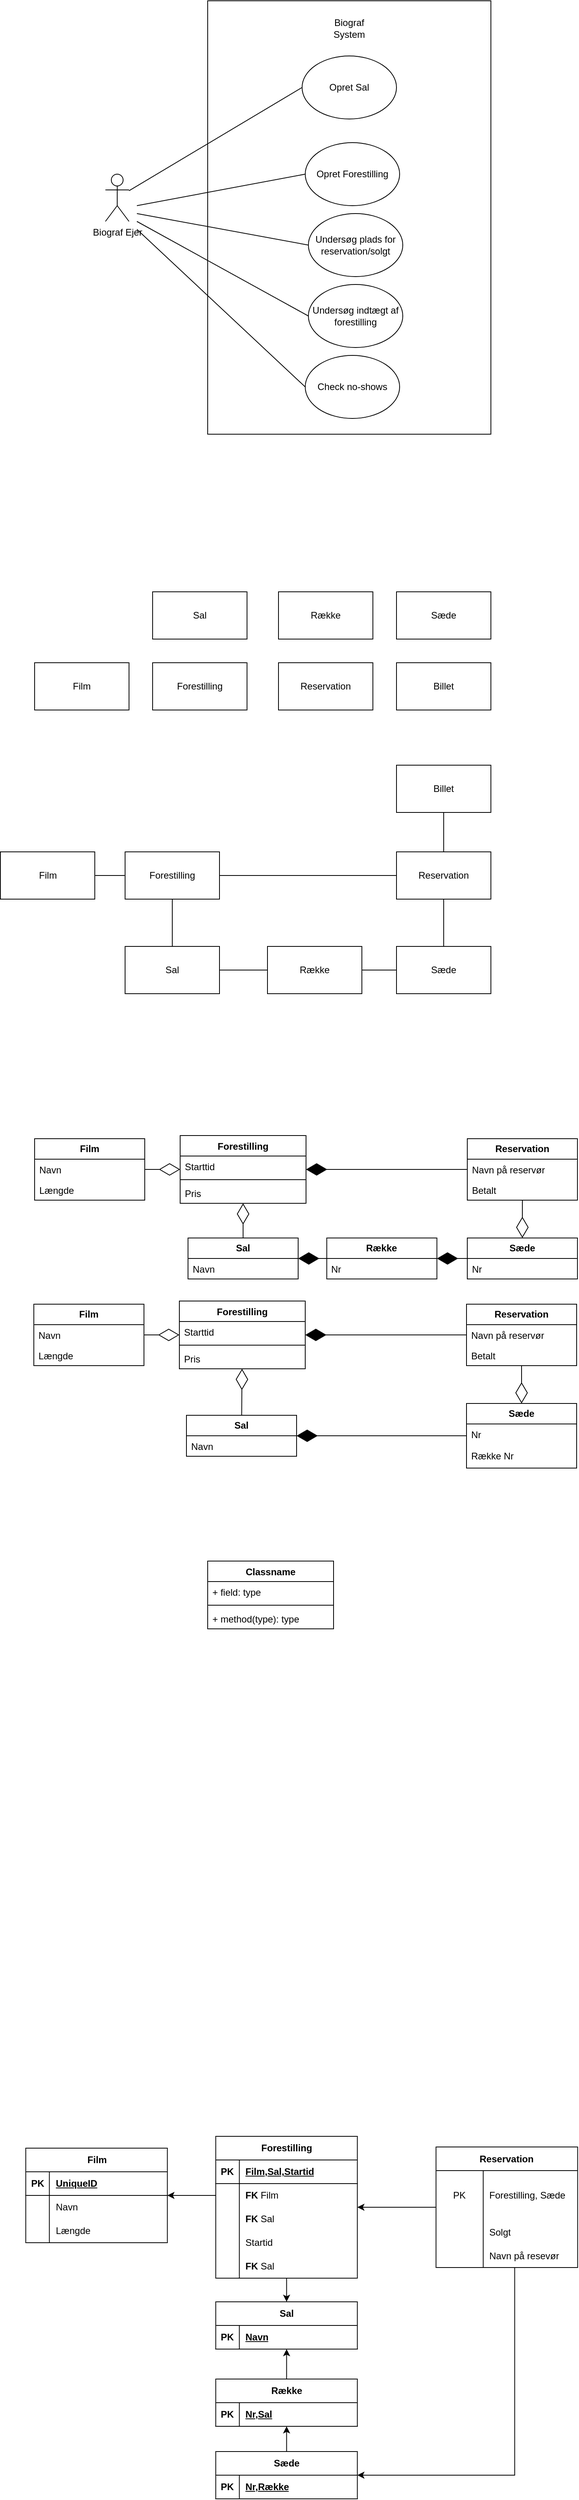 <mxfile version="24.2.5" type="device">
  <diagram name="Page-1" id="oHftcf_uz68O4mcG5Dro">
    <mxGraphModel dx="2074" dy="1230" grid="1" gridSize="10" guides="1" tooltips="1" connect="1" arrows="1" fold="1" page="1" pageScale="1" pageWidth="827" pageHeight="1169" math="0" shadow="0">
      <root>
        <mxCell id="0" />
        <mxCell id="1" parent="0" />
        <mxCell id="9oPGmsGuAc4TyvCCTmej-1" value="" style="rounded=0;whiteSpace=wrap;html=1;fillColor=none;" parent="1" vertex="1">
          <mxGeometry x="290" y="190" width="360" height="550" as="geometry" />
        </mxCell>
        <mxCell id="9oPGmsGuAc4TyvCCTmej-2" value="Biograf Ejer" style="shape=umlActor;verticalLabelPosition=bottom;verticalAlign=top;html=1;outlineConnect=0;" parent="1" vertex="1">
          <mxGeometry x="160" y="410" width="30" height="60" as="geometry" />
        </mxCell>
        <mxCell id="9oPGmsGuAc4TyvCCTmej-3" value="Biograf System" style="text;html=1;align=center;verticalAlign=middle;whiteSpace=wrap;rounded=0;" parent="1" vertex="1">
          <mxGeometry x="440" y="210" width="60" height="30" as="geometry" />
        </mxCell>
        <mxCell id="9oPGmsGuAc4TyvCCTmej-5" value="Opret Sal" style="ellipse;whiteSpace=wrap;html=1;" parent="1" vertex="1">
          <mxGeometry x="410" y="260" width="120" height="80" as="geometry" />
        </mxCell>
        <mxCell id="9oPGmsGuAc4TyvCCTmej-6" value="" style="endArrow=none;html=1;rounded=0;entryX=0;entryY=0.5;entryDx=0;entryDy=0;" parent="1" source="9oPGmsGuAc4TyvCCTmej-2" target="9oPGmsGuAc4TyvCCTmej-5" edge="1">
          <mxGeometry width="50" height="50" relative="1" as="geometry">
            <mxPoint x="220" y="340" as="sourcePoint" />
            <mxPoint x="270" y="290" as="targetPoint" />
          </mxGeometry>
        </mxCell>
        <mxCell id="0TTyDZF8-Pn33Gr3SgQ3-1" value="Opret Forestilling" style="ellipse;whiteSpace=wrap;html=1;" parent="1" vertex="1">
          <mxGeometry x="414" y="370" width="120" height="80" as="geometry" />
        </mxCell>
        <mxCell id="0TTyDZF8-Pn33Gr3SgQ3-2" value="Undersøg plads for reservation/solgt" style="ellipse;whiteSpace=wrap;html=1;" parent="1" vertex="1">
          <mxGeometry x="418" y="460" width="120" height="80" as="geometry" />
        </mxCell>
        <mxCell id="0TTyDZF8-Pn33Gr3SgQ3-3" value="Undersøg indtægt af forestilling" style="ellipse;whiteSpace=wrap;html=1;" parent="1" vertex="1">
          <mxGeometry x="418" y="550" width="120" height="80" as="geometry" />
        </mxCell>
        <mxCell id="0TTyDZF8-Pn33Gr3SgQ3-4" value="Check no-shows" style="ellipse;whiteSpace=wrap;html=1;" parent="1" vertex="1">
          <mxGeometry x="414" y="640" width="120" height="80" as="geometry" />
        </mxCell>
        <mxCell id="0TTyDZF8-Pn33Gr3SgQ3-6" value="" style="endArrow=none;html=1;rounded=0;entryX=0;entryY=0.5;entryDx=0;entryDy=0;" parent="1" target="0TTyDZF8-Pn33Gr3SgQ3-1" edge="1">
          <mxGeometry width="50" height="50" relative="1" as="geometry">
            <mxPoint x="200" y="450" as="sourcePoint" />
            <mxPoint x="330" y="504.5" as="targetPoint" />
          </mxGeometry>
        </mxCell>
        <mxCell id="0TTyDZF8-Pn33Gr3SgQ3-8" value="" style="endArrow=none;html=1;rounded=0;entryX=0;entryY=0.5;entryDx=0;entryDy=0;" parent="1" target="0TTyDZF8-Pn33Gr3SgQ3-3" edge="1">
          <mxGeometry width="50" height="50" relative="1" as="geometry">
            <mxPoint x="200" y="470" as="sourcePoint" />
            <mxPoint x="414" y="670" as="targetPoint" />
          </mxGeometry>
        </mxCell>
        <mxCell id="0TTyDZF8-Pn33Gr3SgQ3-9" value="" style="endArrow=none;html=1;rounded=0;entryX=0;entryY=0.5;entryDx=0;entryDy=0;" parent="1" target="0TTyDZF8-Pn33Gr3SgQ3-4" edge="1">
          <mxGeometry width="50" height="50" relative="1" as="geometry">
            <mxPoint x="200" y="480" as="sourcePoint" />
            <mxPoint x="410" y="750" as="targetPoint" />
          </mxGeometry>
        </mxCell>
        <mxCell id="0TTyDZF8-Pn33Gr3SgQ3-10" value="Sal" style="rounded=0;whiteSpace=wrap;html=1;" parent="1" vertex="1">
          <mxGeometry x="220" y="940" width="120" height="60" as="geometry" />
        </mxCell>
        <mxCell id="0TTyDZF8-Pn33Gr3SgQ3-11" value="Sæde" style="rounded=0;whiteSpace=wrap;html=1;" parent="1" vertex="1">
          <mxGeometry x="530" y="940" width="120" height="60" as="geometry" />
        </mxCell>
        <mxCell id="0TTyDZF8-Pn33Gr3SgQ3-12" value="Forestilling" style="rounded=0;whiteSpace=wrap;html=1;" parent="1" vertex="1">
          <mxGeometry x="220" y="1030" width="120" height="60" as="geometry" />
        </mxCell>
        <mxCell id="0TTyDZF8-Pn33Gr3SgQ3-13" value="Reservation" style="rounded=0;whiteSpace=wrap;html=1;" parent="1" vertex="1">
          <mxGeometry x="380" y="1030" width="120" height="60" as="geometry" />
        </mxCell>
        <mxCell id="0TTyDZF8-Pn33Gr3SgQ3-27" style="edgeStyle=orthogonalEdgeStyle;rounded=0;orthogonalLoop=1;jettySize=auto;html=1;endArrow=none;endFill=0;" parent="1" source="0TTyDZF8-Pn33Gr3SgQ3-15" target="0TTyDZF8-Pn33Gr3SgQ3-25" edge="1">
          <mxGeometry relative="1" as="geometry" />
        </mxCell>
        <mxCell id="0TTyDZF8-Pn33Gr3SgQ3-15" value="Sal" style="rounded=0;whiteSpace=wrap;html=1;strokeColor=default;" parent="1" vertex="1">
          <mxGeometry x="185" y="1390" width="120" height="60" as="geometry" />
        </mxCell>
        <mxCell id="0TTyDZF8-Pn33Gr3SgQ3-16" value="Sæde" style="rounded=0;whiteSpace=wrap;html=1;" parent="1" vertex="1">
          <mxGeometry x="530" y="1390" width="120" height="60" as="geometry" />
        </mxCell>
        <mxCell id="0TTyDZF8-Pn33Gr3SgQ3-24" style="edgeStyle=orthogonalEdgeStyle;rounded=0;orthogonalLoop=1;jettySize=auto;html=1;endArrow=none;endFill=0;" parent="1" source="0TTyDZF8-Pn33Gr3SgQ3-17" target="0TTyDZF8-Pn33Gr3SgQ3-15" edge="1">
          <mxGeometry relative="1" as="geometry" />
        </mxCell>
        <mxCell id="0TTyDZF8-Pn33Gr3SgQ3-17" value="Forestilling" style="rounded=0;whiteSpace=wrap;html=1;" parent="1" vertex="1">
          <mxGeometry x="185" y="1270" width="120" height="60" as="geometry" />
        </mxCell>
        <mxCell id="0TTyDZF8-Pn33Gr3SgQ3-22" style="edgeStyle=orthogonalEdgeStyle;rounded=0;orthogonalLoop=1;jettySize=auto;html=1;endArrow=none;endFill=0;" parent="1" source="0TTyDZF8-Pn33Gr3SgQ3-18" target="0TTyDZF8-Pn33Gr3SgQ3-16" edge="1">
          <mxGeometry relative="1" as="geometry" />
        </mxCell>
        <mxCell id="0TTyDZF8-Pn33Gr3SgQ3-23" style="edgeStyle=orthogonalEdgeStyle;rounded=0;orthogonalLoop=1;jettySize=auto;html=1;endArrow=none;endFill=0;" parent="1" source="0TTyDZF8-Pn33Gr3SgQ3-18" target="0TTyDZF8-Pn33Gr3SgQ3-17" edge="1">
          <mxGeometry relative="1" as="geometry" />
        </mxCell>
        <mxCell id="0TTyDZF8-Pn33Gr3SgQ3-18" value="Reservation" style="rounded=0;whiteSpace=wrap;html=1;" parent="1" vertex="1">
          <mxGeometry x="530" y="1270" width="120" height="60" as="geometry" />
        </mxCell>
        <mxCell id="0TTyDZF8-Pn33Gr3SgQ3-29" style="edgeStyle=orthogonalEdgeStyle;rounded=0;orthogonalLoop=1;jettySize=auto;html=1;endArrow=none;endFill=0;" parent="1" source="0TTyDZF8-Pn33Gr3SgQ3-19" target="0TTyDZF8-Pn33Gr3SgQ3-18" edge="1">
          <mxGeometry relative="1" as="geometry" />
        </mxCell>
        <mxCell id="0TTyDZF8-Pn33Gr3SgQ3-19" value="Billet" style="rounded=0;whiteSpace=wrap;html=1;" parent="1" vertex="1">
          <mxGeometry x="530" y="1160" width="120" height="60" as="geometry" />
        </mxCell>
        <mxCell id="0TTyDZF8-Pn33Gr3SgQ3-28" style="edgeStyle=orthogonalEdgeStyle;rounded=0;orthogonalLoop=1;jettySize=auto;html=1;entryX=0;entryY=0.5;entryDx=0;entryDy=0;endArrow=none;endFill=0;" parent="1" source="0TTyDZF8-Pn33Gr3SgQ3-25" target="0TTyDZF8-Pn33Gr3SgQ3-16" edge="1">
          <mxGeometry relative="1" as="geometry" />
        </mxCell>
        <mxCell id="0TTyDZF8-Pn33Gr3SgQ3-25" value="Række" style="rounded=0;whiteSpace=wrap;html=1;" parent="1" vertex="1">
          <mxGeometry x="366" y="1390" width="120" height="60" as="geometry" />
        </mxCell>
        <mxCell id="0TTyDZF8-Pn33Gr3SgQ3-30" value="Række" style="rounded=0;whiteSpace=wrap;html=1;" parent="1" vertex="1">
          <mxGeometry x="380" y="940" width="120" height="60" as="geometry" />
        </mxCell>
        <mxCell id="0TTyDZF8-Pn33Gr3SgQ3-47" value="" style="endArrow=none;html=1;rounded=0;entryX=0;entryY=0.5;entryDx=0;entryDy=0;" parent="1" target="0TTyDZF8-Pn33Gr3SgQ3-2" edge="1">
          <mxGeometry width="50" height="50" relative="1" as="geometry">
            <mxPoint x="200" y="460" as="sourcePoint" />
            <mxPoint x="290" y="630" as="targetPoint" />
          </mxGeometry>
        </mxCell>
        <mxCell id="0TTyDZF8-Pn33Gr3SgQ3-49" style="edgeStyle=orthogonalEdgeStyle;rounded=0;orthogonalLoop=1;jettySize=auto;html=1;endArrow=none;endFill=0;" parent="1" source="0TTyDZF8-Pn33Gr3SgQ3-48" target="0TTyDZF8-Pn33Gr3SgQ3-17" edge="1">
          <mxGeometry relative="1" as="geometry" />
        </mxCell>
        <mxCell id="0TTyDZF8-Pn33Gr3SgQ3-48" value="Film" style="rounded=0;whiteSpace=wrap;html=1;" parent="1" vertex="1">
          <mxGeometry x="26.5" y="1270" width="120" height="60" as="geometry" />
        </mxCell>
        <mxCell id="0TTyDZF8-Pn33Gr3SgQ3-52" value="Film" style="shape=table;startSize=30;container=1;collapsible=1;childLayout=tableLayout;fixedRows=1;rowLines=0;fontStyle=1;align=center;resizeLast=1;html=1;" parent="1" vertex="1">
          <mxGeometry x="58.75" y="2915" width="180" height="120" as="geometry" />
        </mxCell>
        <mxCell id="0TTyDZF8-Pn33Gr3SgQ3-53" value="" style="shape=tableRow;horizontal=0;startSize=0;swimlaneHead=0;swimlaneBody=0;fillColor=none;collapsible=0;dropTarget=0;points=[[0,0.5],[1,0.5]];portConstraint=eastwest;top=0;left=0;right=0;bottom=1;" parent="0TTyDZF8-Pn33Gr3SgQ3-52" vertex="1">
          <mxGeometry y="30" width="180" height="30" as="geometry" />
        </mxCell>
        <mxCell id="0TTyDZF8-Pn33Gr3SgQ3-54" value="PK" style="shape=partialRectangle;connectable=0;fillColor=none;top=0;left=0;bottom=0;right=0;fontStyle=1;overflow=hidden;whiteSpace=wrap;html=1;" parent="0TTyDZF8-Pn33Gr3SgQ3-53" vertex="1">
          <mxGeometry width="30" height="30" as="geometry">
            <mxRectangle width="30" height="30" as="alternateBounds" />
          </mxGeometry>
        </mxCell>
        <mxCell id="0TTyDZF8-Pn33Gr3SgQ3-55" value="UniqueID" style="shape=partialRectangle;connectable=0;fillColor=none;top=0;left=0;bottom=0;right=0;align=left;spacingLeft=6;fontStyle=5;overflow=hidden;whiteSpace=wrap;html=1;" parent="0TTyDZF8-Pn33Gr3SgQ3-53" vertex="1">
          <mxGeometry x="30" width="150" height="30" as="geometry">
            <mxRectangle width="150" height="30" as="alternateBounds" />
          </mxGeometry>
        </mxCell>
        <mxCell id="0TTyDZF8-Pn33Gr3SgQ3-56" value="" style="shape=tableRow;horizontal=0;startSize=0;swimlaneHead=0;swimlaneBody=0;fillColor=none;collapsible=0;dropTarget=0;points=[[0,0.5],[1,0.5]];portConstraint=eastwest;top=0;left=0;right=0;bottom=0;" parent="0TTyDZF8-Pn33Gr3SgQ3-52" vertex="1">
          <mxGeometry y="60" width="180" height="30" as="geometry" />
        </mxCell>
        <mxCell id="0TTyDZF8-Pn33Gr3SgQ3-57" value="" style="shape=partialRectangle;connectable=0;fillColor=none;top=0;left=0;bottom=0;right=0;editable=1;overflow=hidden;whiteSpace=wrap;html=1;" parent="0TTyDZF8-Pn33Gr3SgQ3-56" vertex="1">
          <mxGeometry width="30" height="30" as="geometry">
            <mxRectangle width="30" height="30" as="alternateBounds" />
          </mxGeometry>
        </mxCell>
        <mxCell id="0TTyDZF8-Pn33Gr3SgQ3-58" value="Navn" style="shape=partialRectangle;connectable=0;fillColor=none;top=0;left=0;bottom=0;right=0;align=left;spacingLeft=6;overflow=hidden;whiteSpace=wrap;html=1;" parent="0TTyDZF8-Pn33Gr3SgQ3-56" vertex="1">
          <mxGeometry x="30" width="150" height="30" as="geometry">
            <mxRectangle width="150" height="30" as="alternateBounds" />
          </mxGeometry>
        </mxCell>
        <mxCell id="0TTyDZF8-Pn33Gr3SgQ3-59" value="" style="shape=tableRow;horizontal=0;startSize=0;swimlaneHead=0;swimlaneBody=0;fillColor=none;collapsible=0;dropTarget=0;points=[[0,0.5],[1,0.5]];portConstraint=eastwest;top=0;left=0;right=0;bottom=0;" parent="0TTyDZF8-Pn33Gr3SgQ3-52" vertex="1">
          <mxGeometry y="90" width="180" height="30" as="geometry" />
        </mxCell>
        <mxCell id="0TTyDZF8-Pn33Gr3SgQ3-60" value="" style="shape=partialRectangle;connectable=0;fillColor=none;top=0;left=0;bottom=0;right=0;editable=1;overflow=hidden;whiteSpace=wrap;html=1;" parent="0TTyDZF8-Pn33Gr3SgQ3-59" vertex="1">
          <mxGeometry width="30" height="30" as="geometry">
            <mxRectangle width="30" height="30" as="alternateBounds" />
          </mxGeometry>
        </mxCell>
        <mxCell id="0TTyDZF8-Pn33Gr3SgQ3-61" value="Længde" style="shape=partialRectangle;connectable=0;fillColor=none;top=0;left=0;bottom=0;right=0;align=left;spacingLeft=6;overflow=hidden;whiteSpace=wrap;html=1;" parent="0TTyDZF8-Pn33Gr3SgQ3-59" vertex="1">
          <mxGeometry x="30" width="150" height="30" as="geometry">
            <mxRectangle width="150" height="30" as="alternateBounds" />
          </mxGeometry>
        </mxCell>
        <mxCell id="0TTyDZF8-Pn33Gr3SgQ3-168" style="edgeStyle=orthogonalEdgeStyle;rounded=0;orthogonalLoop=1;jettySize=auto;html=1;" parent="1" source="0TTyDZF8-Pn33Gr3SgQ3-78" target="0TTyDZF8-Pn33Gr3SgQ3-144" edge="1">
          <mxGeometry relative="1" as="geometry" />
        </mxCell>
        <mxCell id="0TTyDZF8-Pn33Gr3SgQ3-78" value="Forestilling" style="shape=table;startSize=30;container=1;collapsible=1;childLayout=tableLayout;fixedRows=1;rowLines=0;fontStyle=1;align=center;resizeLast=1;html=1;" parent="1" vertex="1">
          <mxGeometry x="300.25" y="2900" width="180" height="180" as="geometry" />
        </mxCell>
        <mxCell id="0TTyDZF8-Pn33Gr3SgQ3-79" value="" style="shape=tableRow;horizontal=0;startSize=0;swimlaneHead=0;swimlaneBody=0;fillColor=none;collapsible=0;dropTarget=0;points=[[0,0.5],[1,0.5]];portConstraint=eastwest;top=0;left=0;right=0;bottom=1;" parent="0TTyDZF8-Pn33Gr3SgQ3-78" vertex="1">
          <mxGeometry y="30" width="180" height="30" as="geometry" />
        </mxCell>
        <mxCell id="0TTyDZF8-Pn33Gr3SgQ3-80" value="PK" style="shape=partialRectangle;connectable=0;fillColor=none;top=0;left=0;bottom=0;right=0;fontStyle=1;overflow=hidden;whiteSpace=wrap;html=1;" parent="0TTyDZF8-Pn33Gr3SgQ3-79" vertex="1">
          <mxGeometry width="30" height="30" as="geometry">
            <mxRectangle width="30" height="30" as="alternateBounds" />
          </mxGeometry>
        </mxCell>
        <mxCell id="0TTyDZF8-Pn33Gr3SgQ3-81" value="Film,Sal,Startid" style="shape=partialRectangle;connectable=0;fillColor=none;top=0;left=0;bottom=0;right=0;align=left;spacingLeft=6;fontStyle=5;overflow=hidden;whiteSpace=wrap;html=1;" parent="0TTyDZF8-Pn33Gr3SgQ3-79" vertex="1">
          <mxGeometry x="30" width="150" height="30" as="geometry">
            <mxRectangle width="150" height="30" as="alternateBounds" />
          </mxGeometry>
        </mxCell>
        <mxCell id="0TTyDZF8-Pn33Gr3SgQ3-82" value="" style="shape=tableRow;horizontal=0;startSize=0;swimlaneHead=0;swimlaneBody=0;fillColor=none;collapsible=0;dropTarget=0;points=[[0,0.5],[1,0.5]];portConstraint=eastwest;top=0;left=0;right=0;bottom=0;" parent="0TTyDZF8-Pn33Gr3SgQ3-78" vertex="1">
          <mxGeometry y="60" width="180" height="30" as="geometry" />
        </mxCell>
        <mxCell id="0TTyDZF8-Pn33Gr3SgQ3-83" value="" style="shape=partialRectangle;connectable=0;fillColor=none;top=0;left=0;bottom=0;right=0;editable=1;overflow=hidden;whiteSpace=wrap;html=1;" parent="0TTyDZF8-Pn33Gr3SgQ3-82" vertex="1">
          <mxGeometry width="30" height="30" as="geometry">
            <mxRectangle width="30" height="30" as="alternateBounds" />
          </mxGeometry>
        </mxCell>
        <mxCell id="0TTyDZF8-Pn33Gr3SgQ3-84" value="&lt;b&gt;FK&amp;nbsp;&lt;/b&gt;Film" style="shape=partialRectangle;connectable=0;fillColor=none;top=0;left=0;bottom=0;right=0;align=left;spacingLeft=6;overflow=hidden;whiteSpace=wrap;html=1;" parent="0TTyDZF8-Pn33Gr3SgQ3-82" vertex="1">
          <mxGeometry x="30" width="150" height="30" as="geometry">
            <mxRectangle width="150" height="30" as="alternateBounds" />
          </mxGeometry>
        </mxCell>
        <mxCell id="0TTyDZF8-Pn33Gr3SgQ3-85" value="" style="shape=tableRow;horizontal=0;startSize=0;swimlaneHead=0;swimlaneBody=0;fillColor=none;collapsible=0;dropTarget=0;points=[[0,0.5],[1,0.5]];portConstraint=eastwest;top=0;left=0;right=0;bottom=0;" parent="0TTyDZF8-Pn33Gr3SgQ3-78" vertex="1">
          <mxGeometry y="90" width="180" height="30" as="geometry" />
        </mxCell>
        <mxCell id="0TTyDZF8-Pn33Gr3SgQ3-86" value="" style="shape=partialRectangle;connectable=0;fillColor=none;top=0;left=0;bottom=0;right=0;editable=1;overflow=hidden;whiteSpace=wrap;html=1;" parent="0TTyDZF8-Pn33Gr3SgQ3-85" vertex="1">
          <mxGeometry width="30" height="30" as="geometry">
            <mxRectangle width="30" height="30" as="alternateBounds" />
          </mxGeometry>
        </mxCell>
        <mxCell id="0TTyDZF8-Pn33Gr3SgQ3-87" value="&lt;b&gt;FK&lt;/b&gt; Sal" style="shape=partialRectangle;connectable=0;fillColor=none;top=0;left=0;bottom=0;right=0;align=left;spacingLeft=6;overflow=hidden;whiteSpace=wrap;html=1;" parent="0TTyDZF8-Pn33Gr3SgQ3-85" vertex="1">
          <mxGeometry x="30" width="150" height="30" as="geometry">
            <mxRectangle width="150" height="30" as="alternateBounds" />
          </mxGeometry>
        </mxCell>
        <mxCell id="0TTyDZF8-Pn33Gr3SgQ3-88" value="" style="shape=tableRow;horizontal=0;startSize=0;swimlaneHead=0;swimlaneBody=0;fillColor=none;collapsible=0;dropTarget=0;points=[[0,0.5],[1,0.5]];portConstraint=eastwest;top=0;left=0;right=0;bottom=0;" parent="0TTyDZF8-Pn33Gr3SgQ3-78" vertex="1">
          <mxGeometry y="120" width="180" height="30" as="geometry" />
        </mxCell>
        <mxCell id="0TTyDZF8-Pn33Gr3SgQ3-89" value="" style="shape=partialRectangle;connectable=0;fillColor=none;top=0;left=0;bottom=0;right=0;editable=1;overflow=hidden;whiteSpace=wrap;html=1;" parent="0TTyDZF8-Pn33Gr3SgQ3-88" vertex="1">
          <mxGeometry width="30" height="30" as="geometry">
            <mxRectangle width="30" height="30" as="alternateBounds" />
          </mxGeometry>
        </mxCell>
        <mxCell id="0TTyDZF8-Pn33Gr3SgQ3-90" value="Startid" style="shape=partialRectangle;connectable=0;fillColor=none;top=0;left=0;bottom=0;right=0;align=left;spacingLeft=6;overflow=hidden;whiteSpace=wrap;html=1;" parent="0TTyDZF8-Pn33Gr3SgQ3-88" vertex="1">
          <mxGeometry x="30" width="150" height="30" as="geometry">
            <mxRectangle width="150" height="30" as="alternateBounds" />
          </mxGeometry>
        </mxCell>
        <mxCell id="0TTyDZF8-Pn33Gr3SgQ3-180" value="" style="shape=tableRow;horizontal=0;startSize=0;swimlaneHead=0;swimlaneBody=0;fillColor=none;collapsible=0;dropTarget=0;points=[[0,0.5],[1,0.5]];portConstraint=eastwest;top=0;left=0;right=0;bottom=0;" parent="0TTyDZF8-Pn33Gr3SgQ3-78" vertex="1">
          <mxGeometry y="150" width="180" height="30" as="geometry" />
        </mxCell>
        <mxCell id="0TTyDZF8-Pn33Gr3SgQ3-181" value="" style="shape=partialRectangle;connectable=0;fillColor=none;top=0;left=0;bottom=0;right=0;editable=1;overflow=hidden;whiteSpace=wrap;html=1;" parent="0TTyDZF8-Pn33Gr3SgQ3-180" vertex="1">
          <mxGeometry width="30" height="30" as="geometry">
            <mxRectangle width="30" height="30" as="alternateBounds" />
          </mxGeometry>
        </mxCell>
        <mxCell id="0TTyDZF8-Pn33Gr3SgQ3-182" value="&lt;b&gt;FK&lt;/b&gt; Sal" style="shape=partialRectangle;connectable=0;fillColor=none;top=0;left=0;bottom=0;right=0;align=left;spacingLeft=6;overflow=hidden;whiteSpace=wrap;html=1;" parent="0TTyDZF8-Pn33Gr3SgQ3-180" vertex="1">
          <mxGeometry x="30" width="150" height="30" as="geometry">
            <mxRectangle width="150" height="30" as="alternateBounds" />
          </mxGeometry>
        </mxCell>
        <mxCell id="0TTyDZF8-Pn33Gr3SgQ3-91" style="edgeStyle=orthogonalEdgeStyle;rounded=0;orthogonalLoop=1;jettySize=auto;html=1;" parent="1" source="0TTyDZF8-Pn33Gr3SgQ3-82" target="0TTyDZF8-Pn33Gr3SgQ3-52" edge="1">
          <mxGeometry relative="1" as="geometry" />
        </mxCell>
        <mxCell id="0TTyDZF8-Pn33Gr3SgQ3-166" style="edgeStyle=orthogonalEdgeStyle;rounded=0;orthogonalLoop=1;jettySize=auto;html=1;" parent="1" source="0TTyDZF8-Pn33Gr3SgQ3-105" target="0TTyDZF8-Pn33Gr3SgQ3-78" edge="1">
          <mxGeometry relative="1" as="geometry" />
        </mxCell>
        <mxCell id="0TTyDZF8-Pn33Gr3SgQ3-169" style="edgeStyle=orthogonalEdgeStyle;rounded=0;orthogonalLoop=1;jettySize=auto;html=1;" parent="1" source="0TTyDZF8-Pn33Gr3SgQ3-105" target="0TTyDZF8-Pn33Gr3SgQ3-158" edge="1">
          <mxGeometry relative="1" as="geometry">
            <Array as="points">
              <mxPoint x="680.25" y="3330" />
            </Array>
          </mxGeometry>
        </mxCell>
        <mxCell id="0TTyDZF8-Pn33Gr3SgQ3-105" value="Reservation" style="shape=table;startSize=30;container=1;collapsible=1;childLayout=tableLayout;fixedRows=1;rowLines=0;fontStyle=1;align=center;resizeLast=1;html=1;whiteSpace=wrap;" parent="1" vertex="1">
          <mxGeometry x="580.25" y="2913.5" width="180" height="153" as="geometry" />
        </mxCell>
        <mxCell id="0TTyDZF8-Pn33Gr3SgQ3-112" value="" style="shape=tableRow;horizontal=0;startSize=0;swimlaneHead=0;swimlaneBody=0;fillColor=none;collapsible=0;dropTarget=0;points=[[0,0.5],[1,0.5]];portConstraint=eastwest;top=0;left=0;right=0;bottom=0;html=1;" parent="0TTyDZF8-Pn33Gr3SgQ3-105" vertex="1">
          <mxGeometry y="30" width="180" height="63" as="geometry" />
        </mxCell>
        <mxCell id="0TTyDZF8-Pn33Gr3SgQ3-113" value="PK" style="shape=partialRectangle;connectable=0;fillColor=none;top=0;left=0;bottom=0;right=0;editable=1;overflow=hidden;html=1;whiteSpace=wrap;" parent="0TTyDZF8-Pn33Gr3SgQ3-112" vertex="1">
          <mxGeometry width="60" height="63" as="geometry">
            <mxRectangle width="60" height="63" as="alternateBounds" />
          </mxGeometry>
        </mxCell>
        <mxCell id="0TTyDZF8-Pn33Gr3SgQ3-114" value="Forestilling, Sæde" style="shape=partialRectangle;connectable=0;fillColor=none;top=0;left=0;bottom=0;right=0;align=left;spacingLeft=6;overflow=hidden;html=1;whiteSpace=wrap;" parent="0TTyDZF8-Pn33Gr3SgQ3-112" vertex="1">
          <mxGeometry x="60" width="120" height="63" as="geometry">
            <mxRectangle width="120" height="63" as="alternateBounds" />
          </mxGeometry>
        </mxCell>
        <mxCell id="0TTyDZF8-Pn33Gr3SgQ3-183" value="" style="shape=tableRow;horizontal=0;startSize=0;swimlaneHead=0;swimlaneBody=0;fillColor=none;collapsible=0;dropTarget=0;points=[[0,0.5],[1,0.5]];portConstraint=eastwest;top=0;left=0;right=0;bottom=0;html=1;" parent="0TTyDZF8-Pn33Gr3SgQ3-105" vertex="1">
          <mxGeometry y="93" width="180" height="30" as="geometry" />
        </mxCell>
        <mxCell id="0TTyDZF8-Pn33Gr3SgQ3-184" value="" style="shape=partialRectangle;connectable=0;fillColor=none;top=0;left=0;bottom=0;right=0;editable=1;overflow=hidden;html=1;whiteSpace=wrap;" parent="0TTyDZF8-Pn33Gr3SgQ3-183" vertex="1">
          <mxGeometry width="60" height="30" as="geometry">
            <mxRectangle width="60" height="30" as="alternateBounds" />
          </mxGeometry>
        </mxCell>
        <mxCell id="0TTyDZF8-Pn33Gr3SgQ3-185" value="Solgt" style="shape=partialRectangle;connectable=0;fillColor=none;top=0;left=0;bottom=0;right=0;align=left;spacingLeft=6;overflow=hidden;html=1;whiteSpace=wrap;" parent="0TTyDZF8-Pn33Gr3SgQ3-183" vertex="1">
          <mxGeometry x="60" width="120" height="30" as="geometry">
            <mxRectangle width="120" height="30" as="alternateBounds" />
          </mxGeometry>
        </mxCell>
        <mxCell id="0TTyDZF8-Pn33Gr3SgQ3-186" value="" style="shape=tableRow;horizontal=0;startSize=0;swimlaneHead=0;swimlaneBody=0;fillColor=none;collapsible=0;dropTarget=0;points=[[0,0.5],[1,0.5]];portConstraint=eastwest;top=0;left=0;right=0;bottom=0;html=1;" parent="0TTyDZF8-Pn33Gr3SgQ3-105" vertex="1">
          <mxGeometry y="123" width="180" height="30" as="geometry" />
        </mxCell>
        <mxCell id="0TTyDZF8-Pn33Gr3SgQ3-187" value="" style="shape=partialRectangle;connectable=0;fillColor=none;top=0;left=0;bottom=0;right=0;editable=1;overflow=hidden;html=1;whiteSpace=wrap;" parent="0TTyDZF8-Pn33Gr3SgQ3-186" vertex="1">
          <mxGeometry width="60" height="30" as="geometry">
            <mxRectangle width="60" height="30" as="alternateBounds" />
          </mxGeometry>
        </mxCell>
        <mxCell id="0TTyDZF8-Pn33Gr3SgQ3-188" value="Navn på resevør" style="shape=partialRectangle;connectable=0;fillColor=none;top=0;left=0;bottom=0;right=0;align=left;spacingLeft=6;overflow=hidden;html=1;whiteSpace=wrap;" parent="0TTyDZF8-Pn33Gr3SgQ3-186" vertex="1">
          <mxGeometry x="60" width="120" height="30" as="geometry">
            <mxRectangle width="120" height="30" as="alternateBounds" />
          </mxGeometry>
        </mxCell>
        <mxCell id="0TTyDZF8-Pn33Gr3SgQ3-144" value="Sal" style="shape=table;startSize=30;container=1;collapsible=1;childLayout=tableLayout;fixedRows=1;rowLines=0;fontStyle=1;align=center;resizeLast=1;html=1;" parent="1" vertex="1">
          <mxGeometry x="300.25" y="3110" width="180" height="60" as="geometry" />
        </mxCell>
        <mxCell id="0TTyDZF8-Pn33Gr3SgQ3-145" value="" style="shape=tableRow;horizontal=0;startSize=0;swimlaneHead=0;swimlaneBody=0;fillColor=none;collapsible=0;dropTarget=0;points=[[0,0.5],[1,0.5]];portConstraint=eastwest;top=0;left=0;right=0;bottom=1;" parent="0TTyDZF8-Pn33Gr3SgQ3-144" vertex="1">
          <mxGeometry y="30" width="180" height="30" as="geometry" />
        </mxCell>
        <mxCell id="0TTyDZF8-Pn33Gr3SgQ3-146" value="PK" style="shape=partialRectangle;connectable=0;fillColor=none;top=0;left=0;bottom=0;right=0;fontStyle=1;overflow=hidden;whiteSpace=wrap;html=1;" parent="0TTyDZF8-Pn33Gr3SgQ3-145" vertex="1">
          <mxGeometry width="30" height="30" as="geometry">
            <mxRectangle width="30" height="30" as="alternateBounds" />
          </mxGeometry>
        </mxCell>
        <mxCell id="0TTyDZF8-Pn33Gr3SgQ3-147" value="Navn" style="shape=partialRectangle;connectable=0;fillColor=none;top=0;left=0;bottom=0;right=0;align=left;spacingLeft=6;fontStyle=5;overflow=hidden;whiteSpace=wrap;html=1;" parent="0TTyDZF8-Pn33Gr3SgQ3-145" vertex="1">
          <mxGeometry x="30" width="150" height="30" as="geometry">
            <mxRectangle width="150" height="30" as="alternateBounds" />
          </mxGeometry>
        </mxCell>
        <mxCell id="0TTyDZF8-Pn33Gr3SgQ3-178" style="edgeStyle=orthogonalEdgeStyle;rounded=0;orthogonalLoop=1;jettySize=auto;html=1;" parent="1" source="0TTyDZF8-Pn33Gr3SgQ3-154" target="0TTyDZF8-Pn33Gr3SgQ3-144" edge="1">
          <mxGeometry relative="1" as="geometry" />
        </mxCell>
        <mxCell id="0TTyDZF8-Pn33Gr3SgQ3-154" value="Række" style="shape=table;startSize=30;container=1;collapsible=1;childLayout=tableLayout;fixedRows=1;rowLines=0;fontStyle=1;align=center;resizeLast=1;html=1;" parent="1" vertex="1">
          <mxGeometry x="300.25" y="3208" width="180" height="60" as="geometry" />
        </mxCell>
        <mxCell id="0TTyDZF8-Pn33Gr3SgQ3-155" value="" style="shape=tableRow;horizontal=0;startSize=0;swimlaneHead=0;swimlaneBody=0;fillColor=none;collapsible=0;dropTarget=0;points=[[0,0.5],[1,0.5]];portConstraint=eastwest;top=0;left=0;right=0;bottom=1;" parent="0TTyDZF8-Pn33Gr3SgQ3-154" vertex="1">
          <mxGeometry y="30" width="180" height="30" as="geometry" />
        </mxCell>
        <mxCell id="0TTyDZF8-Pn33Gr3SgQ3-156" value="PK" style="shape=partialRectangle;connectable=0;fillColor=none;top=0;left=0;bottom=0;right=0;fontStyle=1;overflow=hidden;whiteSpace=wrap;html=1;" parent="0TTyDZF8-Pn33Gr3SgQ3-155" vertex="1">
          <mxGeometry width="30" height="30" as="geometry">
            <mxRectangle width="30" height="30" as="alternateBounds" />
          </mxGeometry>
        </mxCell>
        <mxCell id="0TTyDZF8-Pn33Gr3SgQ3-157" value="Nr,Sal" style="shape=partialRectangle;connectable=0;fillColor=none;top=0;left=0;bottom=0;right=0;align=left;spacingLeft=6;fontStyle=5;overflow=hidden;whiteSpace=wrap;html=1;" parent="0TTyDZF8-Pn33Gr3SgQ3-155" vertex="1">
          <mxGeometry x="30" width="150" height="30" as="geometry">
            <mxRectangle width="150" height="30" as="alternateBounds" />
          </mxGeometry>
        </mxCell>
        <mxCell id="0TTyDZF8-Pn33Gr3SgQ3-179" style="edgeStyle=orthogonalEdgeStyle;rounded=0;orthogonalLoop=1;jettySize=auto;html=1;" parent="1" source="0TTyDZF8-Pn33Gr3SgQ3-158" target="0TTyDZF8-Pn33Gr3SgQ3-154" edge="1">
          <mxGeometry relative="1" as="geometry" />
        </mxCell>
        <mxCell id="0TTyDZF8-Pn33Gr3SgQ3-158" value="Sæde" style="shape=table;startSize=30;container=1;collapsible=1;childLayout=tableLayout;fixedRows=1;rowLines=0;fontStyle=1;align=center;resizeLast=1;html=1;" parent="1" vertex="1">
          <mxGeometry x="300.25" y="3300" width="180" height="60" as="geometry" />
        </mxCell>
        <mxCell id="0TTyDZF8-Pn33Gr3SgQ3-159" value="" style="shape=tableRow;horizontal=0;startSize=0;swimlaneHead=0;swimlaneBody=0;fillColor=none;collapsible=0;dropTarget=0;points=[[0,0.5],[1,0.5]];portConstraint=eastwest;top=0;left=0;right=0;bottom=1;" parent="0TTyDZF8-Pn33Gr3SgQ3-158" vertex="1">
          <mxGeometry y="30" width="180" height="30" as="geometry" />
        </mxCell>
        <mxCell id="0TTyDZF8-Pn33Gr3SgQ3-160" value="PK" style="shape=partialRectangle;connectable=0;fillColor=none;top=0;left=0;bottom=0;right=0;fontStyle=1;overflow=hidden;whiteSpace=wrap;html=1;" parent="0TTyDZF8-Pn33Gr3SgQ3-159" vertex="1">
          <mxGeometry width="30" height="30" as="geometry">
            <mxRectangle width="30" height="30" as="alternateBounds" />
          </mxGeometry>
        </mxCell>
        <mxCell id="0TTyDZF8-Pn33Gr3SgQ3-161" value="Nr,Række" style="shape=partialRectangle;connectable=0;fillColor=none;top=0;left=0;bottom=0;right=0;align=left;spacingLeft=6;fontStyle=5;overflow=hidden;whiteSpace=wrap;html=1;" parent="0TTyDZF8-Pn33Gr3SgQ3-159" vertex="1">
          <mxGeometry x="30" width="150" height="30" as="geometry">
            <mxRectangle width="150" height="30" as="alternateBounds" />
          </mxGeometry>
        </mxCell>
        <mxCell id="0TTyDZF8-Pn33Gr3SgQ3-171" value="" style="shape=tableRow;horizontal=0;startSize=0;swimlaneHead=0;swimlaneBody=0;fillColor=none;collapsible=0;dropTarget=0;points=[[0,0.5],[1,0.5]];portConstraint=eastwest;top=0;left=0;right=0;bottom=0;" parent="1" vertex="1">
          <mxGeometry x="560.25" y="3070" width="180" height="30" as="geometry" />
        </mxCell>
        <mxCell id="0TTyDZF8-Pn33Gr3SgQ3-172" value="" style="shape=partialRectangle;connectable=0;fillColor=none;top=0;left=0;bottom=0;right=0;editable=1;overflow=hidden;whiteSpace=wrap;html=1;" parent="0TTyDZF8-Pn33Gr3SgQ3-171" vertex="1">
          <mxGeometry width="30" height="30" as="geometry">
            <mxRectangle width="30" height="30" as="alternateBounds" />
          </mxGeometry>
        </mxCell>
        <mxCell id="0TTyDZF8-Pn33Gr3SgQ3-174" value="" style="shape=tableRow;horizontal=0;startSize=0;swimlaneHead=0;swimlaneBody=0;fillColor=none;collapsible=0;dropTarget=0;points=[[0,0.5],[1,0.5]];portConstraint=eastwest;top=0;left=0;right=0;bottom=0;html=1;" parent="1" vertex="1">
          <mxGeometry x="580.25" y="3060" width="180" height="35" as="geometry" />
        </mxCell>
        <mxCell id="0TTyDZF8-Pn33Gr3SgQ3-175" value="" style="shape=partialRectangle;connectable=0;fillColor=none;top=0;left=0;bottom=0;right=0;editable=1;overflow=hidden;html=1;whiteSpace=wrap;" parent="0TTyDZF8-Pn33Gr3SgQ3-174" vertex="1">
          <mxGeometry width="60" height="35" as="geometry">
            <mxRectangle width="60" height="35" as="alternateBounds" />
          </mxGeometry>
        </mxCell>
        <mxCell id="0TTyDZF8-Pn33Gr3SgQ3-191" value="&lt;b&gt;Film&lt;/b&gt;" style="swimlane;fontStyle=0;childLayout=stackLayout;horizontal=1;startSize=26;fillColor=none;horizontalStack=0;resizeParent=1;resizeParentMax=0;resizeLast=0;collapsible=1;marginBottom=0;whiteSpace=wrap;html=1;" parent="1" vertex="1">
          <mxGeometry x="70" y="1634" width="140" height="78" as="geometry" />
        </mxCell>
        <mxCell id="0TTyDZF8-Pn33Gr3SgQ3-192" value="Navn" style="text;strokeColor=none;fillColor=none;align=left;verticalAlign=top;spacingLeft=4;spacingRight=4;overflow=hidden;rotatable=0;points=[[0,0.5],[1,0.5]];portConstraint=eastwest;whiteSpace=wrap;html=1;" parent="0TTyDZF8-Pn33Gr3SgQ3-191" vertex="1">
          <mxGeometry y="26" width="140" height="26" as="geometry" />
        </mxCell>
        <mxCell id="0TTyDZF8-Pn33Gr3SgQ3-193" value="Længde" style="text;strokeColor=none;fillColor=none;align=left;verticalAlign=top;spacingLeft=4;spacingRight=4;overflow=hidden;rotatable=0;points=[[0,0.5],[1,0.5]];portConstraint=eastwest;whiteSpace=wrap;html=1;" parent="0TTyDZF8-Pn33Gr3SgQ3-191" vertex="1">
          <mxGeometry y="52" width="140" height="26" as="geometry" />
        </mxCell>
        <mxCell id="0TTyDZF8-Pn33Gr3SgQ3-195" value="Forestilling" style="swimlane;fontStyle=1;align=center;verticalAlign=top;childLayout=stackLayout;horizontal=1;startSize=26;horizontalStack=0;resizeParent=1;resizeParentMax=0;resizeLast=0;collapsible=1;marginBottom=0;whiteSpace=wrap;html=1;" parent="1" vertex="1">
          <mxGeometry x="255" y="1630" width="160" height="86" as="geometry" />
        </mxCell>
        <mxCell id="0TTyDZF8-Pn33Gr3SgQ3-196" value="Starttid" style="text;strokeColor=none;fillColor=none;align=left;verticalAlign=top;spacingLeft=4;spacingRight=4;overflow=hidden;rotatable=0;points=[[0,0.5],[1,0.5]];portConstraint=eastwest;whiteSpace=wrap;html=1;" parent="0TTyDZF8-Pn33Gr3SgQ3-195" vertex="1">
          <mxGeometry y="26" width="160" height="26" as="geometry" />
        </mxCell>
        <mxCell id="0TTyDZF8-Pn33Gr3SgQ3-197" value="" style="line;strokeWidth=1;fillColor=none;align=left;verticalAlign=middle;spacingTop=-1;spacingLeft=3;spacingRight=3;rotatable=0;labelPosition=right;points=[];portConstraint=eastwest;strokeColor=inherit;" parent="0TTyDZF8-Pn33Gr3SgQ3-195" vertex="1">
          <mxGeometry y="52" width="160" height="8" as="geometry" />
        </mxCell>
        <mxCell id="0TTyDZF8-Pn33Gr3SgQ3-198" value="Pris" style="text;strokeColor=none;fillColor=none;align=left;verticalAlign=top;spacingLeft=4;spacingRight=4;overflow=hidden;rotatable=0;points=[[0,0.5],[1,0.5]];portConstraint=eastwest;whiteSpace=wrap;html=1;" parent="0TTyDZF8-Pn33Gr3SgQ3-195" vertex="1">
          <mxGeometry y="60" width="160" height="26" as="geometry" />
        </mxCell>
        <mxCell id="0TTyDZF8-Pn33Gr3SgQ3-199" value="&lt;b&gt;Sal&lt;/b&gt;" style="swimlane;fontStyle=0;childLayout=stackLayout;horizontal=1;startSize=26;fillColor=none;horizontalStack=0;resizeParent=1;resizeParentMax=0;resizeLast=0;collapsible=1;marginBottom=0;whiteSpace=wrap;html=1;" parent="1" vertex="1">
          <mxGeometry x="265" y="1760" width="140" height="52" as="geometry" />
        </mxCell>
        <mxCell id="0TTyDZF8-Pn33Gr3SgQ3-200" value="Navn" style="text;strokeColor=none;fillColor=none;align=left;verticalAlign=top;spacingLeft=4;spacingRight=4;overflow=hidden;rotatable=0;points=[[0,0.5],[1,0.5]];portConstraint=eastwest;whiteSpace=wrap;html=1;" parent="0TTyDZF8-Pn33Gr3SgQ3-199" vertex="1">
          <mxGeometry y="26" width="140" height="26" as="geometry" />
        </mxCell>
        <mxCell id="0TTyDZF8-Pn33Gr3SgQ3-209" value="&lt;b&gt;Række&lt;/b&gt;" style="swimlane;fontStyle=0;childLayout=stackLayout;horizontal=1;startSize=26;fillColor=none;horizontalStack=0;resizeParent=1;resizeParentMax=0;resizeLast=0;collapsible=1;marginBottom=0;whiteSpace=wrap;html=1;" parent="1" vertex="1">
          <mxGeometry x="441.37" y="1760" width="140" height="52" as="geometry" />
        </mxCell>
        <mxCell id="0TTyDZF8-Pn33Gr3SgQ3-210" value="Nr" style="text;strokeColor=none;fillColor=none;align=left;verticalAlign=top;spacingLeft=4;spacingRight=4;overflow=hidden;rotatable=0;points=[[0,0.5],[1,0.5]];portConstraint=eastwest;whiteSpace=wrap;html=1;" parent="0TTyDZF8-Pn33Gr3SgQ3-209" vertex="1">
          <mxGeometry y="26" width="140" height="26" as="geometry" />
        </mxCell>
        <mxCell id="0TTyDZF8-Pn33Gr3SgQ3-213" value="&lt;b&gt;Sæde&lt;/b&gt;" style="swimlane;fontStyle=0;childLayout=stackLayout;horizontal=1;startSize=26;fillColor=none;horizontalStack=0;resizeParent=1;resizeParentMax=0;resizeLast=0;collapsible=1;marginBottom=0;whiteSpace=wrap;html=1;" parent="1" vertex="1">
          <mxGeometry x="620" y="1760" width="140" height="52" as="geometry" />
        </mxCell>
        <mxCell id="0TTyDZF8-Pn33Gr3SgQ3-214" value="Nr" style="text;strokeColor=none;fillColor=none;align=left;verticalAlign=top;spacingLeft=4;spacingRight=4;overflow=hidden;rotatable=0;points=[[0,0.5],[1,0.5]];portConstraint=eastwest;whiteSpace=wrap;html=1;" parent="0TTyDZF8-Pn33Gr3SgQ3-213" vertex="1">
          <mxGeometry y="26" width="140" height="26" as="geometry" />
        </mxCell>
        <mxCell id="0TTyDZF8-Pn33Gr3SgQ3-217" value="&lt;b&gt;Reservation&lt;/b&gt;" style="swimlane;fontStyle=0;childLayout=stackLayout;horizontal=1;startSize=26;fillColor=none;horizontalStack=0;resizeParent=1;resizeParentMax=0;resizeLast=0;collapsible=1;marginBottom=0;whiteSpace=wrap;html=1;" parent="1" vertex="1">
          <mxGeometry x="620" y="1634" width="140" height="78" as="geometry" />
        </mxCell>
        <mxCell id="0TTyDZF8-Pn33Gr3SgQ3-218" value="Navn på reservør" style="text;strokeColor=none;fillColor=none;align=left;verticalAlign=top;spacingLeft=4;spacingRight=4;overflow=hidden;rotatable=0;points=[[0,0.5],[1,0.5]];portConstraint=eastwest;whiteSpace=wrap;html=1;" parent="0TTyDZF8-Pn33Gr3SgQ3-217" vertex="1">
          <mxGeometry y="26" width="140" height="26" as="geometry" />
        </mxCell>
        <mxCell id="6tpboSst4HTPqYVo0Ctu-29" value="Betalt" style="text;strokeColor=none;fillColor=none;align=left;verticalAlign=top;spacingLeft=4;spacingRight=4;overflow=hidden;rotatable=0;points=[[0,0.5],[1,0.5]];portConstraint=eastwest;whiteSpace=wrap;html=1;" parent="0TTyDZF8-Pn33Gr3SgQ3-217" vertex="1">
          <mxGeometry y="52" width="140" height="26" as="geometry" />
        </mxCell>
        <mxCell id="0TTyDZF8-Pn33Gr3SgQ3-227" value="Billet" style="rounded=0;whiteSpace=wrap;html=1;" parent="1" vertex="1">
          <mxGeometry x="530" y="1030" width="120" height="60" as="geometry" />
        </mxCell>
        <mxCell id="0TTyDZF8-Pn33Gr3SgQ3-228" value="Film" style="rounded=0;whiteSpace=wrap;html=1;" parent="1" vertex="1">
          <mxGeometry x="70" y="1030" width="120" height="60" as="geometry" />
        </mxCell>
        <mxCell id="6tpboSst4HTPqYVo0Ctu-31" value="Classname" style="swimlane;fontStyle=1;align=center;verticalAlign=top;childLayout=stackLayout;horizontal=1;startSize=26;horizontalStack=0;resizeParent=1;resizeParentMax=0;resizeLast=0;collapsible=1;marginBottom=0;whiteSpace=wrap;html=1;" parent="1" vertex="1">
          <mxGeometry x="290" y="2170" width="160" height="86" as="geometry" />
        </mxCell>
        <mxCell id="6tpboSst4HTPqYVo0Ctu-32" value="+ field: type" style="text;strokeColor=none;fillColor=none;align=left;verticalAlign=top;spacingLeft=4;spacingRight=4;overflow=hidden;rotatable=0;points=[[0,0.5],[1,0.5]];portConstraint=eastwest;whiteSpace=wrap;html=1;" parent="6tpboSst4HTPqYVo0Ctu-31" vertex="1">
          <mxGeometry y="26" width="160" height="26" as="geometry" />
        </mxCell>
        <mxCell id="6tpboSst4HTPqYVo0Ctu-33" value="" style="line;strokeWidth=1;fillColor=none;align=left;verticalAlign=middle;spacingTop=-1;spacingLeft=3;spacingRight=3;rotatable=0;labelPosition=right;points=[];portConstraint=eastwest;strokeColor=inherit;" parent="6tpboSst4HTPqYVo0Ctu-31" vertex="1">
          <mxGeometry y="52" width="160" height="8" as="geometry" />
        </mxCell>
        <mxCell id="6tpboSst4HTPqYVo0Ctu-34" value="+ method(type): type" style="text;strokeColor=none;fillColor=none;align=left;verticalAlign=top;spacingLeft=4;spacingRight=4;overflow=hidden;rotatable=0;points=[[0,0.5],[1,0.5]];portConstraint=eastwest;whiteSpace=wrap;html=1;" parent="6tpboSst4HTPqYVo0Ctu-31" vertex="1">
          <mxGeometry y="60" width="160" height="26" as="geometry" />
        </mxCell>
        <mxCell id="6tpboSst4HTPqYVo0Ctu-35" value="" style="endArrow=diamondThin;endFill=1;endSize=24;html=1;rounded=0;" parent="1" source="0TTyDZF8-Pn33Gr3SgQ3-213" target="0TTyDZF8-Pn33Gr3SgQ3-209" edge="1">
          <mxGeometry width="160" relative="1" as="geometry">
            <mxPoint x="416.37" y="1860" as="sourcePoint" />
            <mxPoint x="576.37" y="1860" as="targetPoint" />
          </mxGeometry>
        </mxCell>
        <mxCell id="6tpboSst4HTPqYVo0Ctu-36" value="" style="endArrow=diamondThin;endFill=1;endSize=24;html=1;rounded=0;" parent="1" source="0TTyDZF8-Pn33Gr3SgQ3-209" target="0TTyDZF8-Pn33Gr3SgQ3-199" edge="1">
          <mxGeometry width="160" relative="1" as="geometry">
            <mxPoint x="656.37" y="1840" as="sourcePoint" />
            <mxPoint x="516.37" y="1890" as="targetPoint" />
          </mxGeometry>
        </mxCell>
        <mxCell id="6tpboSst4HTPqYVo0Ctu-37" value="" style="endArrow=diamondThin;endFill=0;endSize=24;html=1;rounded=0;" parent="1" source="0TTyDZF8-Pn33Gr3SgQ3-199" target="0TTyDZF8-Pn33Gr3SgQ3-195" edge="1">
          <mxGeometry width="160" relative="1" as="geometry">
            <mxPoint x="76.37" y="1870" as="sourcePoint" />
            <mxPoint x="236.37" y="1870" as="targetPoint" />
          </mxGeometry>
        </mxCell>
        <mxCell id="6tpboSst4HTPqYVo0Ctu-40" value="" style="endArrow=diamondThin;endFill=0;endSize=24;html=1;rounded=0;" parent="1" source="0TTyDZF8-Pn33Gr3SgQ3-217" target="0TTyDZF8-Pn33Gr3SgQ3-213" edge="1">
          <mxGeometry width="160" relative="1" as="geometry">
            <mxPoint x="446.37" y="1730" as="sourcePoint" />
            <mxPoint x="606.37" y="1730" as="targetPoint" />
          </mxGeometry>
        </mxCell>
        <mxCell id="6tpboSst4HTPqYVo0Ctu-41" value="" style="endArrow=diamondThin;endFill=1;endSize=24;html=1;rounded=0;" parent="1" source="0TTyDZF8-Pn33Gr3SgQ3-217" target="0TTyDZF8-Pn33Gr3SgQ3-195" edge="1">
          <mxGeometry width="160" relative="1" as="geometry">
            <mxPoint x="446.37" y="1550" as="sourcePoint" />
            <mxPoint x="606.37" y="1550" as="targetPoint" />
          </mxGeometry>
        </mxCell>
        <mxCell id="6tpboSst4HTPqYVo0Ctu-42" value="" style="endArrow=diamondThin;endFill=0;endSize=24;html=1;rounded=0;" parent="1" source="0TTyDZF8-Pn33Gr3SgQ3-191" target="0TTyDZF8-Pn33Gr3SgQ3-195" edge="1">
          <mxGeometry width="160" relative="1" as="geometry">
            <mxPoint x="345.37" y="1770" as="sourcePoint" />
            <mxPoint x="345.37" y="1726" as="targetPoint" />
          </mxGeometry>
        </mxCell>
        <mxCell id="6tpboSst4HTPqYVo0Ctu-43" value="&lt;b&gt;Film&lt;/b&gt;" style="swimlane;fontStyle=0;childLayout=stackLayout;horizontal=1;startSize=26;fillColor=none;horizontalStack=0;resizeParent=1;resizeParentMax=0;resizeLast=0;collapsible=1;marginBottom=0;whiteSpace=wrap;html=1;" parent="1" vertex="1">
          <mxGeometry x="69" y="1844" width="140" height="78" as="geometry" />
        </mxCell>
        <mxCell id="6tpboSst4HTPqYVo0Ctu-44" value="Navn" style="text;strokeColor=none;fillColor=none;align=left;verticalAlign=top;spacingLeft=4;spacingRight=4;overflow=hidden;rotatable=0;points=[[0,0.5],[1,0.5]];portConstraint=eastwest;whiteSpace=wrap;html=1;" parent="6tpboSst4HTPqYVo0Ctu-43" vertex="1">
          <mxGeometry y="26" width="140" height="26" as="geometry" />
        </mxCell>
        <mxCell id="6tpboSst4HTPqYVo0Ctu-45" value="Længde" style="text;strokeColor=none;fillColor=none;align=left;verticalAlign=top;spacingLeft=4;spacingRight=4;overflow=hidden;rotatable=0;points=[[0,0.5],[1,0.5]];portConstraint=eastwest;whiteSpace=wrap;html=1;" parent="6tpboSst4HTPqYVo0Ctu-43" vertex="1">
          <mxGeometry y="52" width="140" height="26" as="geometry" />
        </mxCell>
        <mxCell id="6tpboSst4HTPqYVo0Ctu-46" value="Forestilling" style="swimlane;fontStyle=1;align=center;verticalAlign=top;childLayout=stackLayout;horizontal=1;startSize=26;horizontalStack=0;resizeParent=1;resizeParentMax=0;resizeLast=0;collapsible=1;marginBottom=0;whiteSpace=wrap;html=1;" parent="1" vertex="1">
          <mxGeometry x="254" y="1840" width="160" height="86" as="geometry" />
        </mxCell>
        <mxCell id="6tpboSst4HTPqYVo0Ctu-47" value="Starttid" style="text;strokeColor=none;fillColor=none;align=left;verticalAlign=top;spacingLeft=4;spacingRight=4;overflow=hidden;rotatable=0;points=[[0,0.5],[1,0.5]];portConstraint=eastwest;whiteSpace=wrap;html=1;" parent="6tpboSst4HTPqYVo0Ctu-46" vertex="1">
          <mxGeometry y="26" width="160" height="26" as="geometry" />
        </mxCell>
        <mxCell id="6tpboSst4HTPqYVo0Ctu-48" value="" style="line;strokeWidth=1;fillColor=none;align=left;verticalAlign=middle;spacingTop=-1;spacingLeft=3;spacingRight=3;rotatable=0;labelPosition=right;points=[];portConstraint=eastwest;strokeColor=inherit;" parent="6tpboSst4HTPqYVo0Ctu-46" vertex="1">
          <mxGeometry y="52" width="160" height="8" as="geometry" />
        </mxCell>
        <mxCell id="6tpboSst4HTPqYVo0Ctu-49" value="Pris" style="text;strokeColor=none;fillColor=none;align=left;verticalAlign=top;spacingLeft=4;spacingRight=4;overflow=hidden;rotatable=0;points=[[0,0.5],[1,0.5]];portConstraint=eastwest;whiteSpace=wrap;html=1;" parent="6tpboSst4HTPqYVo0Ctu-46" vertex="1">
          <mxGeometry y="60" width="160" height="26" as="geometry" />
        </mxCell>
        <mxCell id="6tpboSst4HTPqYVo0Ctu-50" value="&lt;b&gt;Sal&lt;/b&gt;" style="swimlane;fontStyle=0;childLayout=stackLayout;horizontal=1;startSize=26;fillColor=none;horizontalStack=0;resizeParent=1;resizeParentMax=0;resizeLast=0;collapsible=1;marginBottom=0;whiteSpace=wrap;html=1;" parent="1" vertex="1">
          <mxGeometry x="263" y="1985" width="140" height="52" as="geometry" />
        </mxCell>
        <mxCell id="6tpboSst4HTPqYVo0Ctu-51" value="Navn" style="text;strokeColor=none;fillColor=none;align=left;verticalAlign=top;spacingLeft=4;spacingRight=4;overflow=hidden;rotatable=0;points=[[0,0.5],[1,0.5]];portConstraint=eastwest;whiteSpace=wrap;html=1;" parent="6tpboSst4HTPqYVo0Ctu-50" vertex="1">
          <mxGeometry y="26" width="140" height="26" as="geometry" />
        </mxCell>
        <mxCell id="6tpboSst4HTPqYVo0Ctu-54" value="&lt;b&gt;Sæde&lt;/b&gt;" style="swimlane;fontStyle=0;childLayout=stackLayout;horizontal=1;startSize=26;fillColor=none;horizontalStack=0;resizeParent=1;resizeParentMax=0;resizeLast=0;collapsible=1;marginBottom=0;whiteSpace=wrap;html=1;" parent="1" vertex="1">
          <mxGeometry x="619" y="1970" width="140" height="82" as="geometry" />
        </mxCell>
        <mxCell id="6tpboSst4HTPqYVo0Ctu-55" value="Nr" style="text;strokeColor=none;fillColor=none;align=left;verticalAlign=top;spacingLeft=4;spacingRight=4;overflow=hidden;rotatable=0;points=[[0,0.5],[1,0.5]];portConstraint=eastwest;whiteSpace=wrap;html=1;" parent="6tpboSst4HTPqYVo0Ctu-54" vertex="1">
          <mxGeometry y="26" width="140" height="26" as="geometry" />
        </mxCell>
        <mxCell id="6tpboSst4HTPqYVo0Ctu-65" value="Række Nr" style="text;strokeColor=none;fillColor=none;align=left;verticalAlign=middle;spacingLeft=4;spacingRight=4;overflow=hidden;points=[[0,0.5],[1,0.5]];portConstraint=eastwest;rotatable=0;whiteSpace=wrap;html=1;" parent="6tpboSst4HTPqYVo0Ctu-54" vertex="1">
          <mxGeometry y="52" width="140" height="30" as="geometry" />
        </mxCell>
        <mxCell id="6tpboSst4HTPqYVo0Ctu-56" value="&lt;b&gt;Reservation&lt;/b&gt;" style="swimlane;fontStyle=0;childLayout=stackLayout;horizontal=1;startSize=26;fillColor=none;horizontalStack=0;resizeParent=1;resizeParentMax=0;resizeLast=0;collapsible=1;marginBottom=0;whiteSpace=wrap;html=1;" parent="1" vertex="1">
          <mxGeometry x="619" y="1844" width="140" height="78" as="geometry" />
        </mxCell>
        <mxCell id="6tpboSst4HTPqYVo0Ctu-57" value="Navn på reservør" style="text;strokeColor=none;fillColor=none;align=left;verticalAlign=top;spacingLeft=4;spacingRight=4;overflow=hidden;rotatable=0;points=[[0,0.5],[1,0.5]];portConstraint=eastwest;whiteSpace=wrap;html=1;" parent="6tpboSst4HTPqYVo0Ctu-56" vertex="1">
          <mxGeometry y="26" width="140" height="26" as="geometry" />
        </mxCell>
        <mxCell id="6tpboSst4HTPqYVo0Ctu-58" value="Betalt" style="text;strokeColor=none;fillColor=none;align=left;verticalAlign=top;spacingLeft=4;spacingRight=4;overflow=hidden;rotatable=0;points=[[0,0.5],[1,0.5]];portConstraint=eastwest;whiteSpace=wrap;html=1;" parent="6tpboSst4HTPqYVo0Ctu-56" vertex="1">
          <mxGeometry y="52" width="140" height="26" as="geometry" />
        </mxCell>
        <mxCell id="6tpboSst4HTPqYVo0Ctu-60" value="" style="endArrow=diamondThin;endFill=1;endSize=24;html=1;rounded=0;" parent="1" source="6tpboSst4HTPqYVo0Ctu-54" target="6tpboSst4HTPqYVo0Ctu-50" edge="1">
          <mxGeometry width="160" relative="1" as="geometry">
            <mxPoint x="438" y="2000" as="sourcePoint" />
            <mxPoint x="515.37" y="2100" as="targetPoint" />
          </mxGeometry>
        </mxCell>
        <mxCell id="6tpboSst4HTPqYVo0Ctu-61" value="" style="endArrow=diamondThin;endFill=0;endSize=24;html=1;rounded=0;" parent="1" source="6tpboSst4HTPqYVo0Ctu-50" target="6tpboSst4HTPqYVo0Ctu-46" edge="1">
          <mxGeometry width="160" relative="1" as="geometry">
            <mxPoint x="75.37" y="2080" as="sourcePoint" />
            <mxPoint x="235.37" y="2080" as="targetPoint" />
          </mxGeometry>
        </mxCell>
        <mxCell id="6tpboSst4HTPqYVo0Ctu-62" value="" style="endArrow=diamondThin;endFill=0;endSize=24;html=1;rounded=0;" parent="1" source="6tpboSst4HTPqYVo0Ctu-56" target="6tpboSst4HTPqYVo0Ctu-54" edge="1">
          <mxGeometry width="160" relative="1" as="geometry">
            <mxPoint x="445.37" y="1940" as="sourcePoint" />
            <mxPoint x="605.37" y="1940" as="targetPoint" />
          </mxGeometry>
        </mxCell>
        <mxCell id="6tpboSst4HTPqYVo0Ctu-63" value="" style="endArrow=diamondThin;endFill=1;endSize=24;html=1;rounded=0;" parent="1" source="6tpboSst4HTPqYVo0Ctu-56" target="6tpboSst4HTPqYVo0Ctu-46" edge="1">
          <mxGeometry width="160" relative="1" as="geometry">
            <mxPoint x="445.37" y="1760" as="sourcePoint" />
            <mxPoint x="605.37" y="1760" as="targetPoint" />
          </mxGeometry>
        </mxCell>
        <mxCell id="6tpboSst4HTPqYVo0Ctu-64" value="" style="endArrow=diamondThin;endFill=0;endSize=24;html=1;rounded=0;" parent="1" source="6tpboSst4HTPqYVo0Ctu-43" target="6tpboSst4HTPqYVo0Ctu-46" edge="1">
          <mxGeometry width="160" relative="1" as="geometry">
            <mxPoint x="344.37" y="1980" as="sourcePoint" />
            <mxPoint x="344.37" y="1936" as="targetPoint" />
          </mxGeometry>
        </mxCell>
      </root>
    </mxGraphModel>
  </diagram>
</mxfile>
